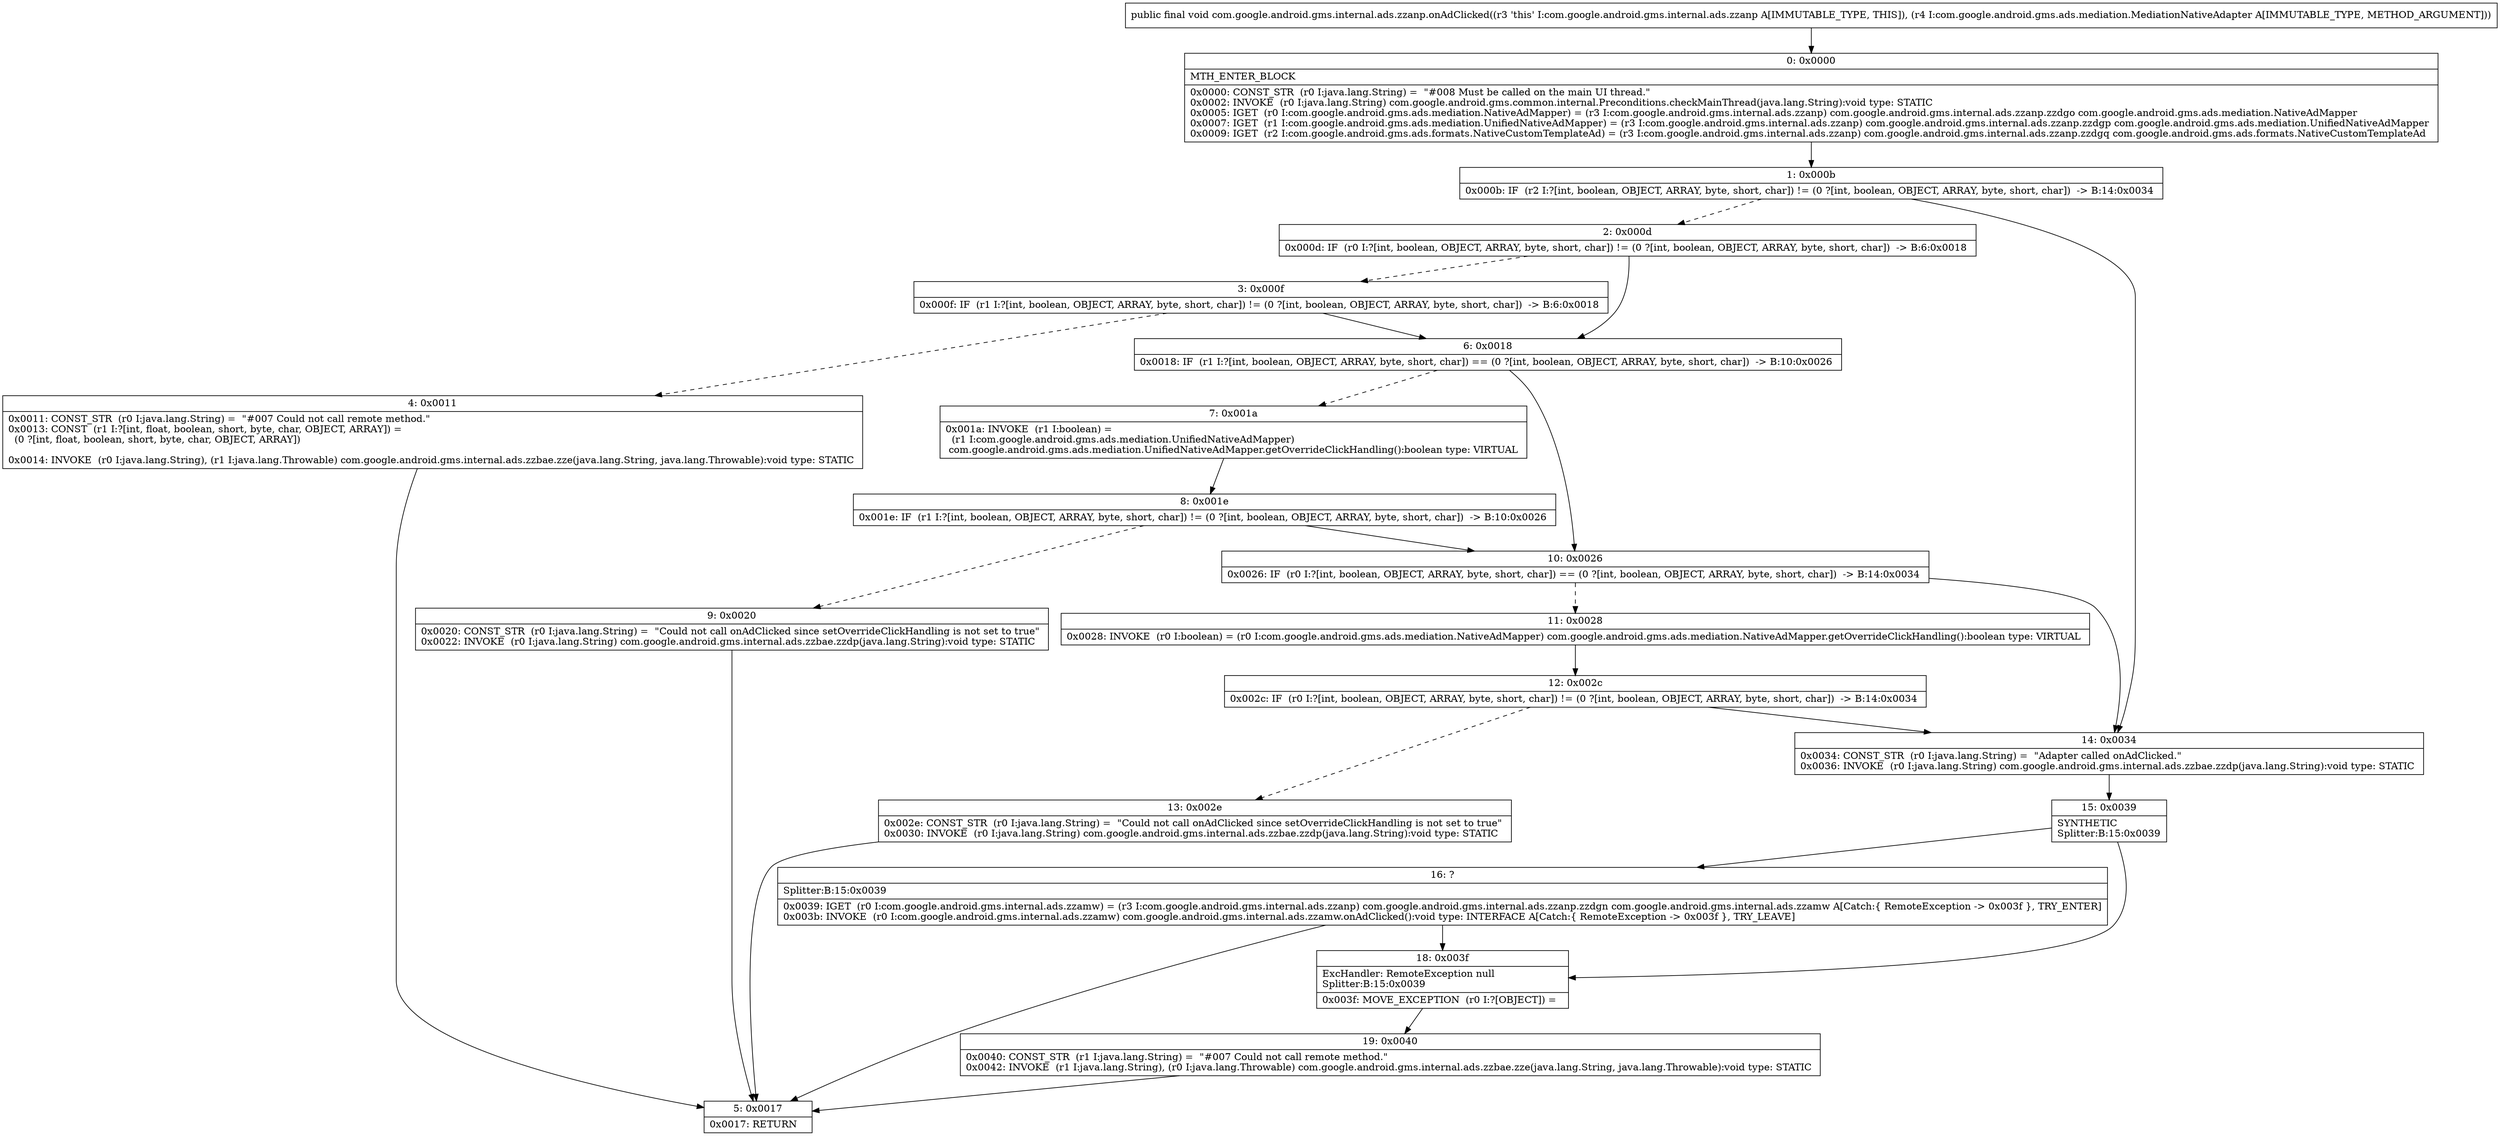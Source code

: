 digraph "CFG forcom.google.android.gms.internal.ads.zzanp.onAdClicked(Lcom\/google\/android\/gms\/ads\/mediation\/MediationNativeAdapter;)V" {
Node_0 [shape=record,label="{0\:\ 0x0000|MTH_ENTER_BLOCK\l|0x0000: CONST_STR  (r0 I:java.lang.String) =  \"#008 Must be called on the main UI thread.\" \l0x0002: INVOKE  (r0 I:java.lang.String) com.google.android.gms.common.internal.Preconditions.checkMainThread(java.lang.String):void type: STATIC \l0x0005: IGET  (r0 I:com.google.android.gms.ads.mediation.NativeAdMapper) = (r3 I:com.google.android.gms.internal.ads.zzanp) com.google.android.gms.internal.ads.zzanp.zzdgo com.google.android.gms.ads.mediation.NativeAdMapper \l0x0007: IGET  (r1 I:com.google.android.gms.ads.mediation.UnifiedNativeAdMapper) = (r3 I:com.google.android.gms.internal.ads.zzanp) com.google.android.gms.internal.ads.zzanp.zzdgp com.google.android.gms.ads.mediation.UnifiedNativeAdMapper \l0x0009: IGET  (r2 I:com.google.android.gms.ads.formats.NativeCustomTemplateAd) = (r3 I:com.google.android.gms.internal.ads.zzanp) com.google.android.gms.internal.ads.zzanp.zzdgq com.google.android.gms.ads.formats.NativeCustomTemplateAd \l}"];
Node_1 [shape=record,label="{1\:\ 0x000b|0x000b: IF  (r2 I:?[int, boolean, OBJECT, ARRAY, byte, short, char]) != (0 ?[int, boolean, OBJECT, ARRAY, byte, short, char])  \-\> B:14:0x0034 \l}"];
Node_2 [shape=record,label="{2\:\ 0x000d|0x000d: IF  (r0 I:?[int, boolean, OBJECT, ARRAY, byte, short, char]) != (0 ?[int, boolean, OBJECT, ARRAY, byte, short, char])  \-\> B:6:0x0018 \l}"];
Node_3 [shape=record,label="{3\:\ 0x000f|0x000f: IF  (r1 I:?[int, boolean, OBJECT, ARRAY, byte, short, char]) != (0 ?[int, boolean, OBJECT, ARRAY, byte, short, char])  \-\> B:6:0x0018 \l}"];
Node_4 [shape=record,label="{4\:\ 0x0011|0x0011: CONST_STR  (r0 I:java.lang.String) =  \"#007 Could not call remote method.\" \l0x0013: CONST  (r1 I:?[int, float, boolean, short, byte, char, OBJECT, ARRAY]) = \l  (0 ?[int, float, boolean, short, byte, char, OBJECT, ARRAY])\l \l0x0014: INVOKE  (r0 I:java.lang.String), (r1 I:java.lang.Throwable) com.google.android.gms.internal.ads.zzbae.zze(java.lang.String, java.lang.Throwable):void type: STATIC \l}"];
Node_5 [shape=record,label="{5\:\ 0x0017|0x0017: RETURN   \l}"];
Node_6 [shape=record,label="{6\:\ 0x0018|0x0018: IF  (r1 I:?[int, boolean, OBJECT, ARRAY, byte, short, char]) == (0 ?[int, boolean, OBJECT, ARRAY, byte, short, char])  \-\> B:10:0x0026 \l}"];
Node_7 [shape=record,label="{7\:\ 0x001a|0x001a: INVOKE  (r1 I:boolean) = \l  (r1 I:com.google.android.gms.ads.mediation.UnifiedNativeAdMapper)\l com.google.android.gms.ads.mediation.UnifiedNativeAdMapper.getOverrideClickHandling():boolean type: VIRTUAL \l}"];
Node_8 [shape=record,label="{8\:\ 0x001e|0x001e: IF  (r1 I:?[int, boolean, OBJECT, ARRAY, byte, short, char]) != (0 ?[int, boolean, OBJECT, ARRAY, byte, short, char])  \-\> B:10:0x0026 \l}"];
Node_9 [shape=record,label="{9\:\ 0x0020|0x0020: CONST_STR  (r0 I:java.lang.String) =  \"Could not call onAdClicked since setOverrideClickHandling is not set to true\" \l0x0022: INVOKE  (r0 I:java.lang.String) com.google.android.gms.internal.ads.zzbae.zzdp(java.lang.String):void type: STATIC \l}"];
Node_10 [shape=record,label="{10\:\ 0x0026|0x0026: IF  (r0 I:?[int, boolean, OBJECT, ARRAY, byte, short, char]) == (0 ?[int, boolean, OBJECT, ARRAY, byte, short, char])  \-\> B:14:0x0034 \l}"];
Node_11 [shape=record,label="{11\:\ 0x0028|0x0028: INVOKE  (r0 I:boolean) = (r0 I:com.google.android.gms.ads.mediation.NativeAdMapper) com.google.android.gms.ads.mediation.NativeAdMapper.getOverrideClickHandling():boolean type: VIRTUAL \l}"];
Node_12 [shape=record,label="{12\:\ 0x002c|0x002c: IF  (r0 I:?[int, boolean, OBJECT, ARRAY, byte, short, char]) != (0 ?[int, boolean, OBJECT, ARRAY, byte, short, char])  \-\> B:14:0x0034 \l}"];
Node_13 [shape=record,label="{13\:\ 0x002e|0x002e: CONST_STR  (r0 I:java.lang.String) =  \"Could not call onAdClicked since setOverrideClickHandling is not set to true\" \l0x0030: INVOKE  (r0 I:java.lang.String) com.google.android.gms.internal.ads.zzbae.zzdp(java.lang.String):void type: STATIC \l}"];
Node_14 [shape=record,label="{14\:\ 0x0034|0x0034: CONST_STR  (r0 I:java.lang.String) =  \"Adapter called onAdClicked.\" \l0x0036: INVOKE  (r0 I:java.lang.String) com.google.android.gms.internal.ads.zzbae.zzdp(java.lang.String):void type: STATIC \l}"];
Node_15 [shape=record,label="{15\:\ 0x0039|SYNTHETIC\lSplitter:B:15:0x0039\l}"];
Node_16 [shape=record,label="{16\:\ ?|Splitter:B:15:0x0039\l|0x0039: IGET  (r0 I:com.google.android.gms.internal.ads.zzamw) = (r3 I:com.google.android.gms.internal.ads.zzanp) com.google.android.gms.internal.ads.zzanp.zzdgn com.google.android.gms.internal.ads.zzamw A[Catch:\{ RemoteException \-\> 0x003f \}, TRY_ENTER]\l0x003b: INVOKE  (r0 I:com.google.android.gms.internal.ads.zzamw) com.google.android.gms.internal.ads.zzamw.onAdClicked():void type: INTERFACE A[Catch:\{ RemoteException \-\> 0x003f \}, TRY_LEAVE]\l}"];
Node_18 [shape=record,label="{18\:\ 0x003f|ExcHandler: RemoteException null\lSplitter:B:15:0x0039\l|0x003f: MOVE_EXCEPTION  (r0 I:?[OBJECT]) =  \l}"];
Node_19 [shape=record,label="{19\:\ 0x0040|0x0040: CONST_STR  (r1 I:java.lang.String) =  \"#007 Could not call remote method.\" \l0x0042: INVOKE  (r1 I:java.lang.String), (r0 I:java.lang.Throwable) com.google.android.gms.internal.ads.zzbae.zze(java.lang.String, java.lang.Throwable):void type: STATIC \l}"];
MethodNode[shape=record,label="{public final void com.google.android.gms.internal.ads.zzanp.onAdClicked((r3 'this' I:com.google.android.gms.internal.ads.zzanp A[IMMUTABLE_TYPE, THIS]), (r4 I:com.google.android.gms.ads.mediation.MediationNativeAdapter A[IMMUTABLE_TYPE, METHOD_ARGUMENT])) }"];
MethodNode -> Node_0;
Node_0 -> Node_1;
Node_1 -> Node_2[style=dashed];
Node_1 -> Node_14;
Node_2 -> Node_3[style=dashed];
Node_2 -> Node_6;
Node_3 -> Node_4[style=dashed];
Node_3 -> Node_6;
Node_4 -> Node_5;
Node_6 -> Node_7[style=dashed];
Node_6 -> Node_10;
Node_7 -> Node_8;
Node_8 -> Node_9[style=dashed];
Node_8 -> Node_10;
Node_9 -> Node_5;
Node_10 -> Node_11[style=dashed];
Node_10 -> Node_14;
Node_11 -> Node_12;
Node_12 -> Node_13[style=dashed];
Node_12 -> Node_14;
Node_13 -> Node_5;
Node_14 -> Node_15;
Node_15 -> Node_16;
Node_15 -> Node_18;
Node_16 -> Node_18;
Node_16 -> Node_5;
Node_18 -> Node_19;
Node_19 -> Node_5;
}

